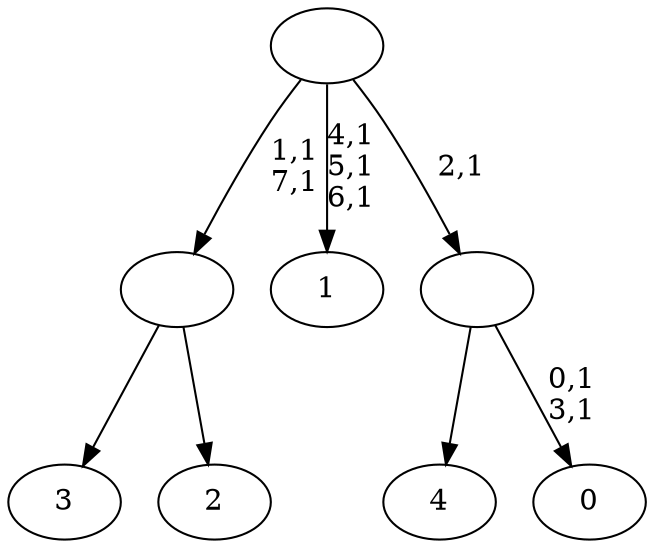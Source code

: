 digraph T {
	13 [label="4"]
	12 [label="3"]
	11 [label="2"]
	10 [label=""]
	8 [label="1"]
	4 [label="0"]
	1 [label=""]
	0 [label=""]
	10 -> 12 [label=""]
	10 -> 11 [label=""]
	1 -> 4 [label="0,1\n3,1"]
	1 -> 13 [label=""]
	0 -> 8 [label="4,1\n5,1\n6,1"]
	0 -> 10 [label="1,1\n7,1"]
	0 -> 1 [label="2,1"]
}
